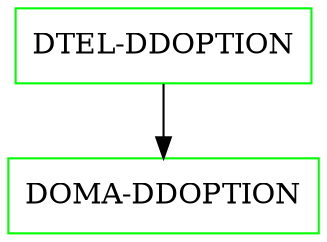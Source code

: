 digraph G {
  "DTEL-DDOPTION" [shape=box,color=green];
  "DOMA-DDOPTION" [shape=box,color=green,URL="./DOMA_DDOPTION.html"];
  "DTEL-DDOPTION" -> "DOMA-DDOPTION";
}
